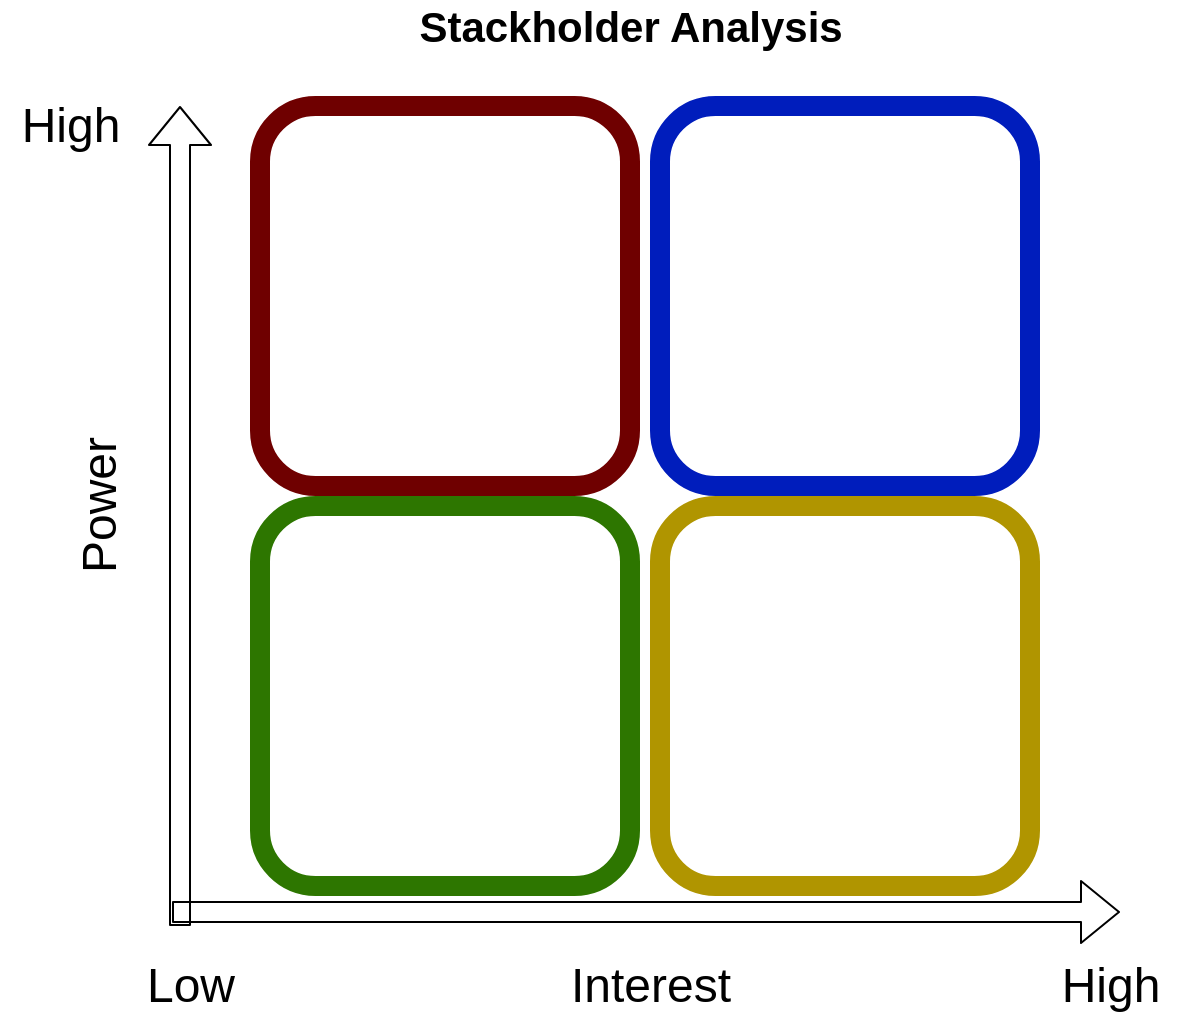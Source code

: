 <mxfile version="14.6.13" type="device"><diagram id="1wjewE9tLMd9d9heJGT5" name="Page-1"><mxGraphModel dx="1082" dy="744" grid="1" gridSize="10" guides="1" tooltips="1" connect="1" arrows="1" fold="1" page="1" pageScale="1" pageWidth="850" pageHeight="1100" math="0" shadow="0"><root><mxCell id="0"/><mxCell id="1" parent="0"/><mxCell id="gxPB6q5XmE1Vt5TwFA3o-14" value="&lt;font style=&quot;font-size: 17px&quot; color=&quot;#ffffff&quot;&gt;Keep informed&lt;/font&gt;" style="rounded=1;whiteSpace=wrap;html=1;strokeColor=#B09500;fontColor=#000000;fillColor=none;strokeWidth=10;" vertex="1" parent="1"><mxGeometry x="520" y="400" width="185" height="190" as="geometry"/></mxCell><mxCell id="gxPB6q5XmE1Vt5TwFA3o-12" value="&lt;span style=&quot;font-size: 17px&quot;&gt;Monitor&lt;/span&gt;" style="rounded=1;whiteSpace=wrap;html=1;strokeColor=#2D7600;fontColor=#ffffff;fillColor=none;strokeWidth=10;" vertex="1" parent="1"><mxGeometry x="320" y="400" width="185" height="190" as="geometry"/></mxCell><mxCell id="gxPB6q5XmE1Vt5TwFA3o-13" value="&lt;span style=&quot;font-size: 17px&quot;&gt;Manage Closely&lt;/span&gt;" style="rounded=1;whiteSpace=wrap;html=1;strokeColor=#001DBC;fontColor=#ffffff;fillColor=none;strokeWidth=10;" vertex="1" parent="1"><mxGeometry x="520" y="200" width="185" height="190" as="geometry"/></mxCell><mxCell id="gxPB6q5XmE1Vt5TwFA3o-8" value="&lt;font style=&quot;font-size: 17px&quot;&gt;Keep Satisfied&lt;/font&gt;" style="rounded=1;whiteSpace=wrap;html=1;strokeColor=#6F0000;fontColor=#ffffff;fillColor=none;strokeWidth=10;" vertex="1" parent="1"><mxGeometry x="320" y="200" width="185" height="190" as="geometry"/></mxCell><mxCell id="gxPB6q5XmE1Vt5TwFA3o-2" value="" style="shape=flexArrow;endArrow=classic;html=1;" edge="1" parent="1"><mxGeometry width="50" height="50" relative="1" as="geometry"><mxPoint x="280" y="610" as="sourcePoint"/><mxPoint x="280" y="200" as="targetPoint"/></mxGeometry></mxCell><mxCell id="gxPB6q5XmE1Vt5TwFA3o-3" value="" style="shape=flexArrow;endArrow=classic;html=1;" edge="1" parent="1"><mxGeometry width="50" height="50" relative="1" as="geometry"><mxPoint x="276" y="603" as="sourcePoint"/><mxPoint x="750" y="603" as="targetPoint"/></mxGeometry></mxCell><mxCell id="gxPB6q5XmE1Vt5TwFA3o-4" value="&lt;font style=&quot;font-size: 24px&quot;&gt;High&lt;/font&gt;" style="text;html=1;align=center;verticalAlign=middle;resizable=0;points=[];autosize=1;strokeColor=none;" vertex="1" parent="1"><mxGeometry x="190" y="200" width="70" height="20" as="geometry"/></mxCell><mxCell id="gxPB6q5XmE1Vt5TwFA3o-5" value="&lt;font style=&quot;font-size: 24px&quot;&gt;High&lt;/font&gt;" style="text;html=1;align=center;verticalAlign=middle;resizable=0;points=[];autosize=1;strokeColor=none;" vertex="1" parent="1"><mxGeometry x="710" y="630" width="70" height="20" as="geometry"/></mxCell><mxCell id="gxPB6q5XmE1Vt5TwFA3o-6" value="&lt;font style=&quot;font-size: 24px&quot;&gt;Low&lt;/font&gt;" style="text;html=1;align=center;verticalAlign=middle;resizable=0;points=[];autosize=1;strokeColor=none;" vertex="1" parent="1"><mxGeometry x="255" y="630" width="60" height="20" as="geometry"/></mxCell><mxCell id="gxPB6q5XmE1Vt5TwFA3o-7" value="&lt;font style=&quot;font-size: 24px&quot;&gt;Interest&lt;/font&gt;" style="text;html=1;align=center;verticalAlign=middle;resizable=0;points=[];autosize=1;strokeColor=none;" vertex="1" parent="1"><mxGeometry x="465" y="630" width="100" height="20" as="geometry"/></mxCell><mxCell id="gxPB6q5XmE1Vt5TwFA3o-15" value="&lt;font style=&quot;font-size: 24px&quot;&gt;Power&lt;/font&gt;" style="text;html=1;align=center;verticalAlign=middle;resizable=0;points=[];autosize=1;strokeColor=none;rotation=-90;" vertex="1" parent="1"><mxGeometry x="200" y="390" width="80" height="20" as="geometry"/></mxCell><mxCell id="gxPB6q5XmE1Vt5TwFA3o-16" value="&lt;font style=&quot;font-size: 21px&quot;&gt;&lt;b&gt;Stackholder Analysis&lt;/b&gt;&lt;/font&gt;" style="text;html=1;align=center;verticalAlign=middle;resizable=0;points=[];autosize=1;strokeColor=none;" vertex="1" parent="1"><mxGeometry x="390" y="150" width="230" height="20" as="geometry"/></mxCell></root></mxGraphModel></diagram></mxfile>